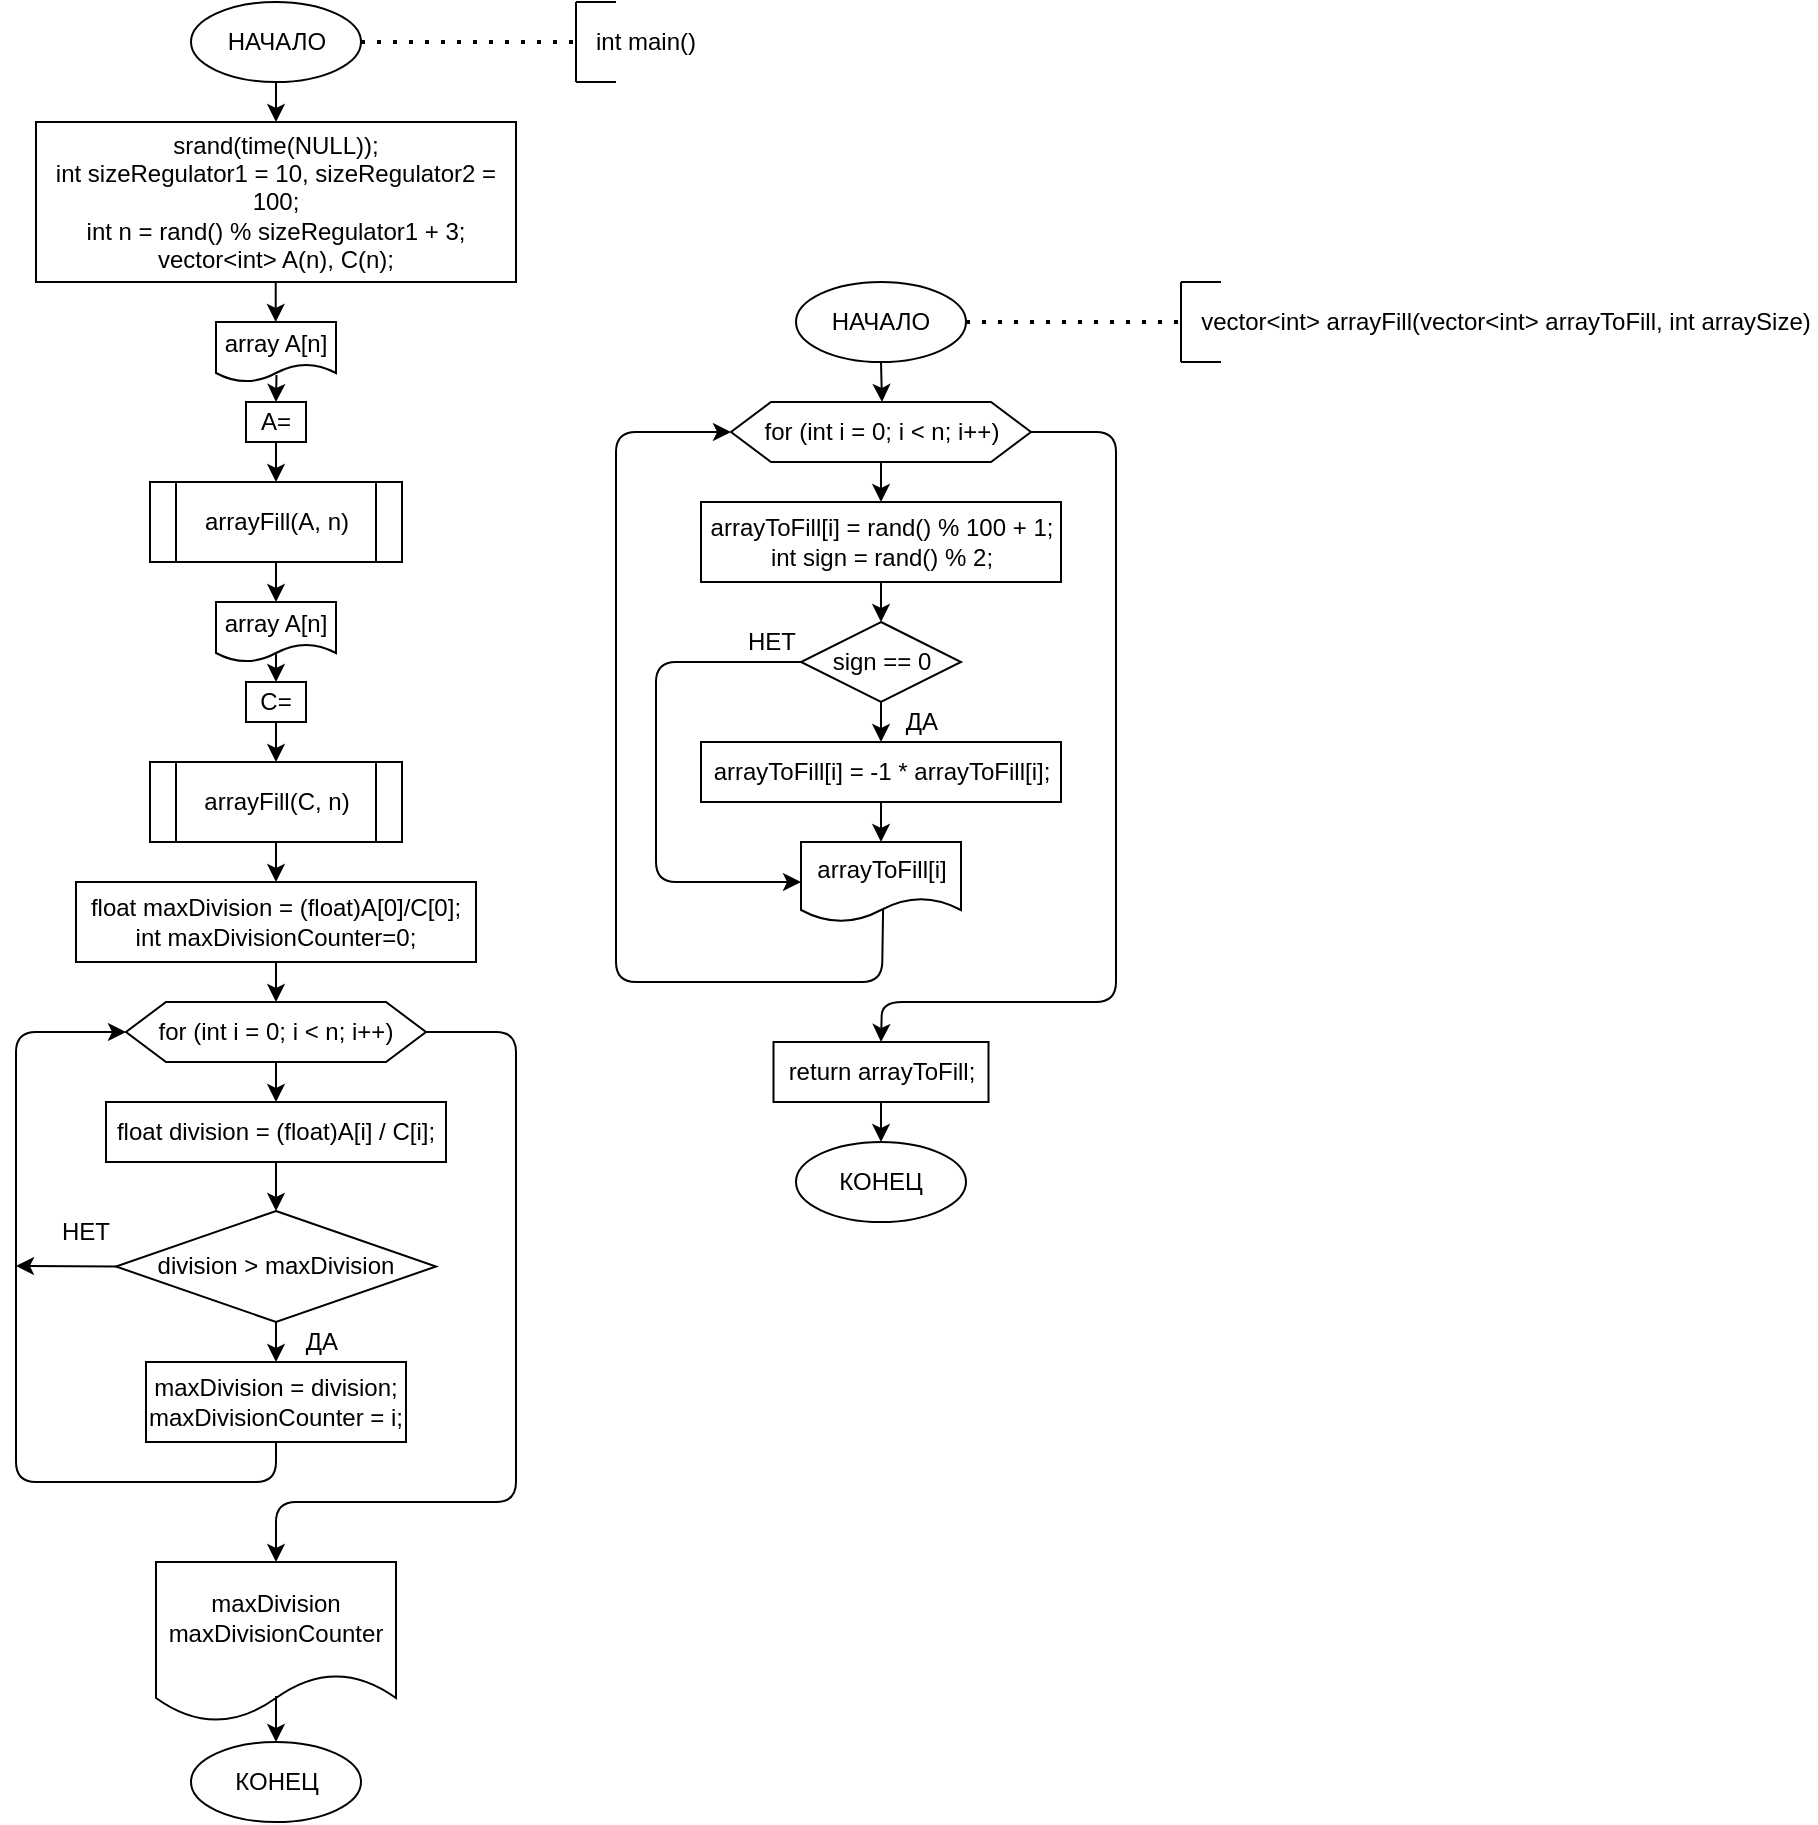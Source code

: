 <mxfile version="13.8.0" type="github"><diagram id="wbsQjX6piiNBmj3HupC6" name="Page-1"><mxGraphModel dx="1580" dy="836" grid="0" gridSize="10" guides="1" tooltips="1" connect="1" arrows="1" fold="1" page="1" pageScale="1" pageWidth="827" pageHeight="1169" math="0" shadow="0"><root><mxCell id="0"/><mxCell id="1" parent="0"/><mxCell id="xWZSThKrL_7BHLQFe_P--2" value="&lt;div&gt;srand(time(NULL));&lt;/div&gt;&lt;div&gt;int sizeRegulator1 = 10, sizeRegulator2 = 100;&lt;/div&gt;&lt;div&gt;int n = rand() % sizeRegulator1 + 3;&lt;/div&gt;&lt;div&gt;vector&amp;lt;int&amp;gt; A(n), C(n);&lt;/div&gt;" style="rounded=0;whiteSpace=wrap;html=1;" vertex="1" parent="1"><mxGeometry x="50" y="100" width="240" height="80" as="geometry"/></mxCell><mxCell id="xWZSThKrL_7BHLQFe_P--3" value="array A[n]" style="shape=document;whiteSpace=wrap;html=1;boundedLbl=1;" vertex="1" parent="1"><mxGeometry x="140" y="200" width="60" height="30" as="geometry"/></mxCell><mxCell id="xWZSThKrL_7BHLQFe_P--5" value="arrayFill(A, n)" style="shape=process;whiteSpace=wrap;html=1;backgroundOutline=1;" vertex="1" parent="1"><mxGeometry x="107" y="280" width="126" height="40" as="geometry"/></mxCell><mxCell id="xWZSThKrL_7BHLQFe_P--6" value="&lt;span&gt;array A[n]&lt;/span&gt;" style="shape=document;whiteSpace=wrap;html=1;boundedLbl=1;" vertex="1" parent="1"><mxGeometry x="140" y="340" width="60" height="30" as="geometry"/></mxCell><mxCell id="xWZSThKrL_7BHLQFe_P--7" value="А=" style="rounded=0;whiteSpace=wrap;html=1;" vertex="1" parent="1"><mxGeometry x="155" y="240" width="30" height="20" as="geometry"/></mxCell><mxCell id="xWZSThKrL_7BHLQFe_P--8" value="С=" style="rounded=0;whiteSpace=wrap;html=1;" vertex="1" parent="1"><mxGeometry x="155" y="380" width="30" height="20" as="geometry"/></mxCell><mxCell id="xWZSThKrL_7BHLQFe_P--9" value="arrayFill(С, n)" style="shape=process;whiteSpace=wrap;html=1;backgroundOutline=1;" vertex="1" parent="1"><mxGeometry x="107" y="420" width="126" height="40" as="geometry"/></mxCell><mxCell id="xWZSThKrL_7BHLQFe_P--10" value="&lt;div&gt;float maxDivision = (float)A[0]/C[0];&lt;/div&gt;&lt;div&gt;int maxDivisionCounter=0;&lt;/div&gt;" style="rounded=0;whiteSpace=wrap;html=1;" vertex="1" parent="1"><mxGeometry x="70" y="480" width="200" height="40" as="geometry"/></mxCell><mxCell id="xWZSThKrL_7BHLQFe_P--11" value="for (int i = 0; i &lt; n; i++)" style="shape=hexagon;perimeter=hexagonPerimeter2;whiteSpace=wrap;html=1;fixedSize=1;" vertex="1" parent="1"><mxGeometry x="95" y="540" width="150" height="30" as="geometry"/></mxCell><mxCell id="xWZSThKrL_7BHLQFe_P--12" value="float division = (float)A[i] / C[i];" style="rounded=0;whiteSpace=wrap;html=1;" vertex="1" parent="1"><mxGeometry x="85" y="590" width="170" height="30" as="geometry"/></mxCell><mxCell id="xWZSThKrL_7BHLQFe_P--13" value="division &amp;gt; maxDivision" style="rhombus;whiteSpace=wrap;html=1;" vertex="1" parent="1"><mxGeometry x="90" y="644.5" width="160" height="55.5" as="geometry"/></mxCell><mxCell id="xWZSThKrL_7BHLQFe_P--14" value="&lt;div&gt;maxDivision = division;&lt;/div&gt;&lt;div&gt;&lt;span&gt;&#9;&#9;&#9;&lt;/span&gt;maxDivisionCounter = i;&lt;/div&gt;" style="rounded=0;whiteSpace=wrap;html=1;" vertex="1" parent="1"><mxGeometry x="105" y="720" width="130" height="40" as="geometry"/></mxCell><mxCell id="xWZSThKrL_7BHLQFe_P--15" value="maxDivision&lt;br&gt;maxDivisionCounter" style="shape=document;whiteSpace=wrap;html=1;boundedLbl=1;" vertex="1" parent="1"><mxGeometry x="110" y="820" width="120" height="80" as="geometry"/></mxCell><mxCell id="xWZSThKrL_7BHLQFe_P--16" value="НАЧАЛО" style="ellipse;whiteSpace=wrap;html=1;" vertex="1" parent="1"><mxGeometry x="127.5" y="40" width="85" height="40" as="geometry"/></mxCell><mxCell id="xWZSThKrL_7BHLQFe_P--17" value="КОНЕЦ" style="ellipse;whiteSpace=wrap;html=1;" vertex="1" parent="1"><mxGeometry x="127.5" y="910" width="85" height="40" as="geometry"/></mxCell><mxCell id="xWZSThKrL_7BHLQFe_P--20" value="" style="endArrow=classic;html=1;exitX=0.5;exitY=1;exitDx=0;exitDy=0;entryX=0.5;entryY=0;entryDx=0;entryDy=0;" edge="1" parent="1" source="xWZSThKrL_7BHLQFe_P--16" target="xWZSThKrL_7BHLQFe_P--2"><mxGeometry width="50" height="50" relative="1" as="geometry"><mxPoint x="200" y="150" as="sourcePoint"/><mxPoint x="250" y="100" as="targetPoint"/></mxGeometry></mxCell><mxCell id="xWZSThKrL_7BHLQFe_P--21" value="" style="endArrow=classic;html=1;exitX=0.5;exitY=1;exitDx=0;exitDy=0;entryX=0.5;entryY=0;entryDx=0;entryDy=0;" edge="1" parent="1"><mxGeometry width="50" height="50" relative="1" as="geometry"><mxPoint x="169.86" y="180" as="sourcePoint"/><mxPoint x="169.86" y="200" as="targetPoint"/></mxGeometry></mxCell><mxCell id="xWZSThKrL_7BHLQFe_P--23" value="" style="endArrow=classic;html=1;exitX=0.504;exitY=0.885;exitDx=0;exitDy=0;entryX=0.5;entryY=0;entryDx=0;entryDy=0;exitPerimeter=0;" edge="1" parent="1" source="xWZSThKrL_7BHLQFe_P--3" target="xWZSThKrL_7BHLQFe_P--7"><mxGeometry width="50" height="50" relative="1" as="geometry"><mxPoint x="200" y="110" as="sourcePoint"/><mxPoint x="200" y="130" as="targetPoint"/></mxGeometry></mxCell><mxCell id="xWZSThKrL_7BHLQFe_P--24" value="" style="endArrow=classic;html=1;exitX=0.5;exitY=1;exitDx=0;exitDy=0;entryX=0.5;entryY=0;entryDx=0;entryDy=0;" edge="1" parent="1" source="xWZSThKrL_7BHLQFe_P--7" target="xWZSThKrL_7BHLQFe_P--5"><mxGeometry width="50" height="50" relative="1" as="geometry"><mxPoint x="210" y="120" as="sourcePoint"/><mxPoint x="210" y="140" as="targetPoint"/></mxGeometry></mxCell><mxCell id="xWZSThKrL_7BHLQFe_P--25" value="" style="endArrow=classic;html=1;exitX=0.5;exitY=1;exitDx=0;exitDy=0;entryX=0.5;entryY=0;entryDx=0;entryDy=0;" edge="1" parent="1" source="xWZSThKrL_7BHLQFe_P--5" target="xWZSThKrL_7BHLQFe_P--6"><mxGeometry width="50" height="50" relative="1" as="geometry"><mxPoint x="220" y="130" as="sourcePoint"/><mxPoint x="220" y="150" as="targetPoint"/></mxGeometry></mxCell><mxCell id="xWZSThKrL_7BHLQFe_P--26" value="" style="endArrow=classic;html=1;entryX=0.5;entryY=0;entryDx=0;entryDy=0;" edge="1" parent="1" target="xWZSThKrL_7BHLQFe_P--8"><mxGeometry width="50" height="50" relative="1" as="geometry"><mxPoint x="170" y="366" as="sourcePoint"/><mxPoint x="230" y="160" as="targetPoint"/></mxGeometry></mxCell><mxCell id="xWZSThKrL_7BHLQFe_P--27" value="" style="endArrow=classic;html=1;exitX=0.5;exitY=1;exitDx=0;exitDy=0;entryX=0.5;entryY=0;entryDx=0;entryDy=0;" edge="1" parent="1" source="xWZSThKrL_7BHLQFe_P--8" target="xWZSThKrL_7BHLQFe_P--9"><mxGeometry width="50" height="50" relative="1" as="geometry"><mxPoint x="180" y="330" as="sourcePoint"/><mxPoint x="180" y="350" as="targetPoint"/></mxGeometry></mxCell><mxCell id="xWZSThKrL_7BHLQFe_P--29" value="" style="endArrow=classic;html=1;exitX=0.5;exitY=1;exitDx=0;exitDy=0;entryX=0.5;entryY=0;entryDx=0;entryDy=0;" edge="1" parent="1" source="xWZSThKrL_7BHLQFe_P--9" target="xWZSThKrL_7BHLQFe_P--10"><mxGeometry width="50" height="50" relative="1" as="geometry"><mxPoint x="160" y="510" as="sourcePoint"/><mxPoint x="210" y="460" as="targetPoint"/></mxGeometry></mxCell><mxCell id="xWZSThKrL_7BHLQFe_P--30" value="" style="endArrow=classic;html=1;exitX=0.5;exitY=1;exitDx=0;exitDy=0;entryX=0.5;entryY=0;entryDx=0;entryDy=0;" edge="1" parent="1" source="xWZSThKrL_7BHLQFe_P--10" target="xWZSThKrL_7BHLQFe_P--11"><mxGeometry width="50" height="50" relative="1" as="geometry"><mxPoint x="190" y="570" as="sourcePoint"/><mxPoint x="240" y="520" as="targetPoint"/></mxGeometry></mxCell><mxCell id="xWZSThKrL_7BHLQFe_P--31" value="" style="endArrow=classic;html=1;exitX=0.5;exitY=1;exitDx=0;exitDy=0;entryX=0.5;entryY=0;entryDx=0;entryDy=0;" edge="1" parent="1" source="xWZSThKrL_7BHLQFe_P--11" target="xWZSThKrL_7BHLQFe_P--12"><mxGeometry width="50" height="50" relative="1" as="geometry"><mxPoint x="290" y="620" as="sourcePoint"/><mxPoint x="340" y="570" as="targetPoint"/></mxGeometry></mxCell><mxCell id="xWZSThKrL_7BHLQFe_P--32" value="" style="endArrow=classic;html=1;exitX=0.5;exitY=1;exitDx=0;exitDy=0;entryX=0.5;entryY=0;entryDx=0;entryDy=0;" edge="1" parent="1" source="xWZSThKrL_7BHLQFe_P--12" target="xWZSThKrL_7BHLQFe_P--13"><mxGeometry width="50" height="50" relative="1" as="geometry"><mxPoint x="310" y="700" as="sourcePoint"/><mxPoint x="360" y="650" as="targetPoint"/></mxGeometry></mxCell><mxCell id="xWZSThKrL_7BHLQFe_P--33" value="" style="endArrow=classic;html=1;exitX=0.5;exitY=1;exitDx=0;exitDy=0;" edge="1" parent="1" source="xWZSThKrL_7BHLQFe_P--13" target="xWZSThKrL_7BHLQFe_P--14"><mxGeometry width="50" height="50" relative="1" as="geometry"><mxPoint x="340" y="760" as="sourcePoint"/><mxPoint x="390" y="710" as="targetPoint"/></mxGeometry></mxCell><mxCell id="xWZSThKrL_7BHLQFe_P--37" value="" style="endArrow=classic;html=1;entryX=0;entryY=0.5;entryDx=0;entryDy=0;exitX=0.5;exitY=1;exitDx=0;exitDy=0;" edge="1" parent="1" source="xWZSThKrL_7BHLQFe_P--14" target="xWZSThKrL_7BHLQFe_P--11"><mxGeometry width="50" height="50" relative="1" as="geometry"><mxPoint x="90" y="790" as="sourcePoint"/><mxPoint x="260" y="680" as="targetPoint"/><Array as="points"><mxPoint x="170" y="780"/><mxPoint x="40" y="780"/><mxPoint x="40" y="555"/></Array></mxGeometry></mxCell><mxCell id="xWZSThKrL_7BHLQFe_P--38" value="" style="endArrow=classic;html=1;entryX=0.5;entryY=0;entryDx=0;entryDy=0;exitX=1;exitY=0.5;exitDx=0;exitDy=0;" edge="1" parent="1" source="xWZSThKrL_7BHLQFe_P--11" target="xWZSThKrL_7BHLQFe_P--15"><mxGeometry width="50" height="50" relative="1" as="geometry"><mxPoint x="170" y="800" as="sourcePoint"/><mxPoint x="320" y="630" as="targetPoint"/><Array as="points"><mxPoint x="290" y="555"/><mxPoint x="290" y="790"/><mxPoint x="170" y="790"/></Array></mxGeometry></mxCell><mxCell id="xWZSThKrL_7BHLQFe_P--45" value="" style="endArrow=classic;html=1;exitX=0;exitY=0.5;exitDx=0;exitDy=0;" edge="1" parent="1" source="xWZSThKrL_7BHLQFe_P--13"><mxGeometry width="50" height="50" relative="1" as="geometry"><mxPoint x="340" y="660" as="sourcePoint"/><mxPoint x="40" y="672" as="targetPoint"/></mxGeometry></mxCell><mxCell id="xWZSThKrL_7BHLQFe_P--46" value="ДА" style="text;html=1;strokeColor=none;fillColor=none;align=center;verticalAlign=middle;whiteSpace=wrap;rounded=0;" vertex="1" parent="1"><mxGeometry x="172.5" y="700" width="40" height="20" as="geometry"/></mxCell><mxCell id="xWZSThKrL_7BHLQFe_P--47" value="НЕТ" style="text;html=1;strokeColor=none;fillColor=none;align=center;verticalAlign=middle;whiteSpace=wrap;rounded=0;" vertex="1" parent="1"><mxGeometry x="55" y="644.5" width="40" height="20" as="geometry"/></mxCell><mxCell id="xWZSThKrL_7BHLQFe_P--48" value="" style="endArrow=classic;html=1;entryX=0.5;entryY=0;entryDx=0;entryDy=0;" edge="1" parent="1" target="xWZSThKrL_7BHLQFe_P--17"><mxGeometry width="50" height="50" relative="1" as="geometry"><mxPoint x="170" y="887" as="sourcePoint"/><mxPoint x="310" y="790" as="targetPoint"/></mxGeometry></mxCell><mxCell id="xWZSThKrL_7BHLQFe_P--49" value="НАЧАЛО" style="ellipse;whiteSpace=wrap;html=1;" vertex="1" parent="1"><mxGeometry x="430" y="180" width="85" height="40" as="geometry"/></mxCell><mxCell id="xWZSThKrL_7BHLQFe_P--50" value="" style="endArrow=classic;html=1;exitX=0.5;exitY=1;exitDx=0;exitDy=0;" edge="1" parent="1" source="xWZSThKrL_7BHLQFe_P--49"><mxGeometry width="50" height="50" relative="1" as="geometry"><mxPoint x="510" y="320" as="sourcePoint"/><mxPoint x="473" y="240" as="targetPoint"/></mxGeometry></mxCell><mxCell id="xWZSThKrL_7BHLQFe_P--52" value="for (int i = 0; i &lt; n; i++)" style="shape=hexagon;perimeter=hexagonPerimeter2;whiteSpace=wrap;html=1;fixedSize=1;" vertex="1" parent="1"><mxGeometry x="397.5" y="240" width="150" height="30" as="geometry"/></mxCell><mxCell id="xWZSThKrL_7BHLQFe_P--54" value="&lt;div&gt;arrayToFill[i] = rand() % 100 + 1;&lt;/div&gt;&lt;div&gt;int sign = rand() % 2;&lt;/div&gt;" style="rounded=0;whiteSpace=wrap;html=1;" vertex="1" parent="1"><mxGeometry x="382.5" y="290" width="180" height="40" as="geometry"/></mxCell><mxCell id="xWZSThKrL_7BHLQFe_P--55" value="sign == 0" style="rhombus;whiteSpace=wrap;html=1;" vertex="1" parent="1"><mxGeometry x="432.5" y="350" width="80" height="40" as="geometry"/></mxCell><mxCell id="xWZSThKrL_7BHLQFe_P--56" value="arrayToFill[i] = -1 * arrayToFill[i];" style="rounded=0;whiteSpace=wrap;html=1;" vertex="1" parent="1"><mxGeometry x="382.5" y="410" width="180" height="30" as="geometry"/></mxCell><mxCell id="xWZSThKrL_7BHLQFe_P--58" value="arrayToFill[i]" style="shape=document;whiteSpace=wrap;html=1;boundedLbl=1;" vertex="1" parent="1"><mxGeometry x="432.5" y="460" width="80" height="40" as="geometry"/></mxCell><mxCell id="xWZSThKrL_7BHLQFe_P--59" value="return arrayToFill;" style="rounded=0;whiteSpace=wrap;html=1;" vertex="1" parent="1"><mxGeometry x="418.75" y="560" width="107.5" height="30" as="geometry"/></mxCell><mxCell id="xWZSThKrL_7BHLQFe_P--60" value="" style="endArrow=classic;html=1;exitX=0.5;exitY=1;exitDx=0;exitDy=0;entryX=0.5;entryY=0;entryDx=0;entryDy=0;" edge="1" parent="1" source="xWZSThKrL_7BHLQFe_P--52" target="xWZSThKrL_7BHLQFe_P--54"><mxGeometry width="50" height="50" relative="1" as="geometry"><mxPoint x="550" y="360" as="sourcePoint"/><mxPoint x="600" y="310" as="targetPoint"/></mxGeometry></mxCell><mxCell id="xWZSThKrL_7BHLQFe_P--61" value="" style="endArrow=classic;html=1;exitX=0.5;exitY=1;exitDx=0;exitDy=0;entryX=0.5;entryY=0;entryDx=0;entryDy=0;" edge="1" parent="1" source="xWZSThKrL_7BHLQFe_P--54" target="xWZSThKrL_7BHLQFe_P--55"><mxGeometry width="50" height="50" relative="1" as="geometry"><mxPoint x="580" y="390" as="sourcePoint"/><mxPoint x="630" y="340" as="targetPoint"/></mxGeometry></mxCell><mxCell id="xWZSThKrL_7BHLQFe_P--62" value="" style="endArrow=classic;html=1;exitX=0.5;exitY=1;exitDx=0;exitDy=0;entryX=0.5;entryY=0;entryDx=0;entryDy=0;" edge="1" parent="1" source="xWZSThKrL_7BHLQFe_P--55" target="xWZSThKrL_7BHLQFe_P--56"><mxGeometry width="50" height="50" relative="1" as="geometry"><mxPoint x="610" y="410" as="sourcePoint"/><mxPoint x="660" y="360" as="targetPoint"/></mxGeometry></mxCell><mxCell id="xWZSThKrL_7BHLQFe_P--64" value="" style="endArrow=classic;html=1;exitX=0.5;exitY=1;exitDx=0;exitDy=0;entryX=0.5;entryY=0;entryDx=0;entryDy=0;" edge="1" parent="1" source="xWZSThKrL_7BHLQFe_P--56" target="xWZSThKrL_7BHLQFe_P--58"><mxGeometry width="50" height="50" relative="1" as="geometry"><mxPoint x="340" y="490" as="sourcePoint"/><mxPoint x="390" y="440" as="targetPoint"/></mxGeometry></mxCell><mxCell id="xWZSThKrL_7BHLQFe_P--65" value="" style="endArrow=classic;html=1;exitX=0;exitY=0.5;exitDx=0;exitDy=0;entryX=0;entryY=0.5;entryDx=0;entryDy=0;" edge="1" parent="1" source="xWZSThKrL_7BHLQFe_P--55" target="xWZSThKrL_7BHLQFe_P--58"><mxGeometry width="50" height="50" relative="1" as="geometry"><mxPoint x="330" y="430" as="sourcePoint"/><mxPoint x="380" y="380" as="targetPoint"/><Array as="points"><mxPoint x="360" y="370"/><mxPoint x="360" y="480"/></Array></mxGeometry></mxCell><mxCell id="xWZSThKrL_7BHLQFe_P--66" value="" style="endArrow=classic;html=1;entryX=0;entryY=0.5;entryDx=0;entryDy=0;exitX=0.513;exitY=0.846;exitDx=0;exitDy=0;exitPerimeter=0;" edge="1" parent="1" source="xWZSThKrL_7BHLQFe_P--58" target="xWZSThKrL_7BHLQFe_P--52"><mxGeometry width="50" height="50" relative="1" as="geometry"><mxPoint x="480" y="500" as="sourcePoint"/><mxPoint x="530" y="500" as="targetPoint"/><Array as="points"><mxPoint x="473" y="530"/><mxPoint x="340" y="530"/><mxPoint x="340" y="255"/></Array></mxGeometry></mxCell><mxCell id="xWZSThKrL_7BHLQFe_P--67" value="" style="endArrow=classic;html=1;exitX=1;exitY=0.5;exitDx=0;exitDy=0;entryX=0.5;entryY=0;entryDx=0;entryDy=0;" edge="1" parent="1" source="xWZSThKrL_7BHLQFe_P--52" target="xWZSThKrL_7BHLQFe_P--59"><mxGeometry width="50" height="50" relative="1" as="geometry"><mxPoint x="660" y="490" as="sourcePoint"/><mxPoint x="710" y="440" as="targetPoint"/><Array as="points"><mxPoint x="590" y="255"/><mxPoint x="590" y="540"/><mxPoint x="473" y="540"/></Array></mxGeometry></mxCell><mxCell id="xWZSThKrL_7BHLQFe_P--68" value="КОНЕЦ" style="ellipse;whiteSpace=wrap;html=1;" vertex="1" parent="1"><mxGeometry x="430" y="610" width="85" height="40" as="geometry"/></mxCell><mxCell id="xWZSThKrL_7BHLQFe_P--69" value="" style="endArrow=classic;html=1;exitX=0.5;exitY=1;exitDx=0;exitDy=0;entryX=0.5;entryY=0;entryDx=0;entryDy=0;" edge="1" parent="1" source="xWZSThKrL_7BHLQFe_P--59" target="xWZSThKrL_7BHLQFe_P--68"><mxGeometry width="50" height="50" relative="1" as="geometry"><mxPoint x="490" y="450" as="sourcePoint"/><mxPoint x="540" y="400" as="targetPoint"/></mxGeometry></mxCell><mxCell id="xWZSThKrL_7BHLQFe_P--70" value="ДА" style="text;html=1;strokeColor=none;fillColor=none;align=center;verticalAlign=middle;whiteSpace=wrap;rounded=0;" vertex="1" parent="1"><mxGeometry x="472.5" y="390" width="40" height="20" as="geometry"/></mxCell><mxCell id="xWZSThKrL_7BHLQFe_P--71" value="НЕТ" style="text;html=1;strokeColor=none;fillColor=none;align=center;verticalAlign=middle;whiteSpace=wrap;rounded=0;" vertex="1" parent="1"><mxGeometry x="397.5" y="350" width="40" height="20" as="geometry"/></mxCell><mxCell id="xWZSThKrL_7BHLQFe_P--72" value="" style="endArrow=none;dashed=1;html=1;dashPattern=1 3;strokeWidth=2;exitX=1;exitY=0.5;exitDx=0;exitDy=0;" edge="1" parent="1" source="xWZSThKrL_7BHLQFe_P--16"><mxGeometry width="50" height="50" relative="1" as="geometry"><mxPoint x="390" y="240" as="sourcePoint"/><mxPoint x="320" y="60" as="targetPoint"/></mxGeometry></mxCell><mxCell id="xWZSThKrL_7BHLQFe_P--73" value="" style="endArrow=none;html=1;" edge="1" parent="1"><mxGeometry width="50" height="50" relative="1" as="geometry"><mxPoint x="320" y="80" as="sourcePoint"/><mxPoint x="320" y="40" as="targetPoint"/></mxGeometry></mxCell><mxCell id="xWZSThKrL_7BHLQFe_P--74" value="" style="endArrow=none;html=1;" edge="1" parent="1"><mxGeometry width="50" height="50" relative="1" as="geometry"><mxPoint x="320" y="40" as="sourcePoint"/><mxPoint x="340" y="40" as="targetPoint"/></mxGeometry></mxCell><mxCell id="xWZSThKrL_7BHLQFe_P--75" value="" style="endArrow=none;html=1;" edge="1" parent="1"><mxGeometry width="50" height="50" relative="1" as="geometry"><mxPoint x="320" y="80" as="sourcePoint"/><mxPoint x="340" y="80" as="targetPoint"/></mxGeometry></mxCell><mxCell id="xWZSThKrL_7BHLQFe_P--76" value="int main()" style="text;html=1;strokeColor=none;fillColor=none;align=center;verticalAlign=middle;whiteSpace=wrap;rounded=0;" vertex="1" parent="1"><mxGeometry x="320" y="55" width="70" height="10" as="geometry"/></mxCell><mxCell id="xWZSThKrL_7BHLQFe_P--81" value="" style="endArrow=none;dashed=1;html=1;dashPattern=1 3;strokeWidth=2;exitX=1;exitY=0.5;exitDx=0;exitDy=0;" edge="1" parent="1"><mxGeometry width="50" height="50" relative="1" as="geometry"><mxPoint x="515.0" y="200" as="sourcePoint"/><mxPoint x="622.5" y="200" as="targetPoint"/></mxGeometry></mxCell><mxCell id="xWZSThKrL_7BHLQFe_P--82" value="" style="endArrow=none;html=1;" edge="1" parent="1"><mxGeometry width="50" height="50" relative="1" as="geometry"><mxPoint x="622.5" y="220" as="sourcePoint"/><mxPoint x="622.5" y="180" as="targetPoint"/></mxGeometry></mxCell><mxCell id="xWZSThKrL_7BHLQFe_P--83" value="" style="endArrow=none;html=1;" edge="1" parent="1"><mxGeometry width="50" height="50" relative="1" as="geometry"><mxPoint x="622.5" y="180" as="sourcePoint"/><mxPoint x="642.5" y="180" as="targetPoint"/></mxGeometry></mxCell><mxCell id="xWZSThKrL_7BHLQFe_P--84" value="" style="endArrow=none;html=1;" edge="1" parent="1"><mxGeometry width="50" height="50" relative="1" as="geometry"><mxPoint x="622.5" y="220" as="sourcePoint"/><mxPoint x="642.5" y="220" as="targetPoint"/></mxGeometry></mxCell><mxCell id="xWZSThKrL_7BHLQFe_P--86" value="vector&amp;lt;int&amp;gt; arrayFill(vector&amp;lt;int&amp;gt; arrayToFill, int arraySize)" style="text;html=1;strokeColor=none;fillColor=none;align=center;verticalAlign=middle;whiteSpace=wrap;rounded=0;" vertex="1" parent="1"><mxGeometry x="630" y="190" width="310" height="20" as="geometry"/></mxCell></root></mxGraphModel></diagram></mxfile>